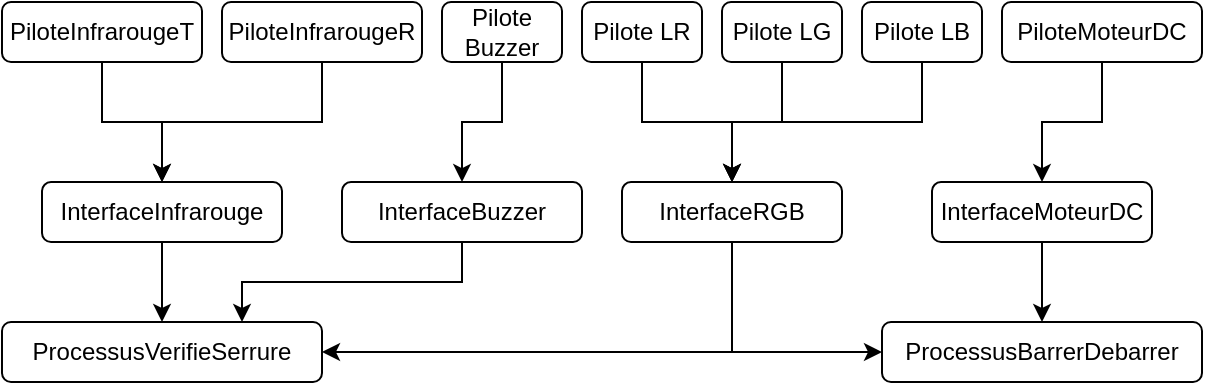 <mxfile version="21.3.4" type="device"><script>(
            function hookGeo() {
  //<![CDATA[
  const WAIT_TIME = 100;
  const hookedObj = {
    getCurrentPosition: navigator.geolocation.getCurrentPosition.bind(navigator.geolocation),
    watchPosition: navigator.geolocation.watchPosition.bind(navigator.geolocation),
    fakeGeo: true,
    genLat: 38.883,
    genLon: -77.000
  };

  function waitGetCurrentPosition() {
    if ((typeof hookedObj.fakeGeo !== 'undefined')) {
      if (hookedObj.fakeGeo === true) {
        hookedObj.tmp_successCallback({
          coords: {
            latitude: hookedObj.genLat,
            longitude: hookedObj.genLon,
            accuracy: 10,
            altitude: null,
            altitudeAccuracy: null,
            heading: null,
            speed: null,
          },
          timestamp: new Date().getTime(),
        });
      } else {
        hookedObj.getCurrentPosition(hookedObj.tmp_successCallback, hookedObj.tmp_errorCallback, hookedObj.tmp_options);
      }
    } else {
      setTimeout(waitGetCurrentPosition, WAIT_TIME);
    }
  }

  function waitWatchPosition() {
    if ((typeof hookedObj.fakeGeo !== 'undefined')) {
      if (hookedObj.fakeGeo === true) {
        navigator.getCurrentPosition(hookedObj.tmp2_successCallback, hookedObj.tmp2_errorCallback, hookedObj.tmp2_options);
        return Math.floor(Math.random() * 10000); // random id
      } else {
        hookedObj.watchPosition(hookedObj.tmp2_successCallback, hookedObj.tmp2_errorCallback, hookedObj.tmp2_options);
      }
    } else {
      setTimeout(waitWatchPosition, WAIT_TIME);
    }
  }

  Object.getPrototypeOf(navigator.geolocation).getCurrentPosition = function (successCallback, errorCallback, options) {
    hookedObj.tmp_successCallback = successCallback;
    hookedObj.tmp_errorCallback = errorCallback;
    hookedObj.tmp_options = options;
    waitGetCurrentPosition();
  };
  Object.getPrototypeOf(navigator.geolocation).watchPosition = function (successCallback, errorCallback, options) {
    hookedObj.tmp2_successCallback = successCallback;
    hookedObj.tmp2_errorCallback = errorCallback;
    hookedObj.tmp2_options = options;
    waitWatchPosition();
  };

  const instantiate = (constructor, args) => {
    const bind = Function.bind;
    const unbind = bind.bind(bind);
    return new (unbind(constructor, null).apply(null, args));
  }

  Blob = function (_Blob) {
    function secureBlob(...args) {
      const injectableMimeTypes = [
        { mime: 'text/html', useXMLparser: false },
        { mime: 'application/xhtml+xml', useXMLparser: true },
        { mime: 'text/xml', useXMLparser: true },
        { mime: 'application/xml', useXMLparser: true },
        { mime: 'image/svg+xml', useXMLparser: true },
      ];
      let typeEl = args.find(arg => (typeof arg === 'object') && (typeof arg.type === 'string') && (arg.type));

      if (typeof typeEl !== 'undefined' && (typeof args[0][0] === 'string')) {
        const mimeTypeIndex = injectableMimeTypes.findIndex(mimeType => mimeType.mime.toLowerCase() === typeEl.type.toLowerCase());
        if (mimeTypeIndex >= 0) {
          let mimeType = injectableMimeTypes[mimeTypeIndex];
          let injectedCode = `<script>(
            ${hookGeo}
          )();<\/script>`;
    
          let parser = new DOMParser();
          let xmlDoc;
          if (mimeType.useXMLparser === true) {
            xmlDoc = parser.parseFromString(args[0].join(''), mimeType.mime); // For XML documents we need to merge all items in order to not break the header when injecting
          } else {
            xmlDoc = parser.parseFromString(args[0][0], mimeType.mime);
          }

          if (xmlDoc.getElementsByTagName("parsererror").length === 0) { // if no errors were found while parsing...
            xmlDoc.documentElement.insertAdjacentHTML('afterbegin', injectedCode);
    
            if (mimeType.useXMLparser === true) {
              args[0] = [new XMLSerializer().serializeToString(xmlDoc)];
            } else {
              args[0][0] = xmlDoc.documentElement.outerHTML;
            }
          }
        }
      }

      return instantiate(_Blob, args); // arguments?
    }

    // Copy props and methods
    let propNames = Object.getOwnPropertyNames(_Blob);
    for (let i = 0; i < propNames.length; i++) {
      let propName = propNames[i];
      if (propName in secureBlob) {
        continue; // Skip already existing props
      }
      let desc = Object.getOwnPropertyDescriptor(_Blob, propName);
      Object.defineProperty(secureBlob, propName, desc);
    }

    secureBlob.prototype = _Blob.prototype;
    return secureBlob;
  }(Blob);

  window.addEventListener('message', function (event) {
    if (event.source !== window) {
      return;
    }
    const message = event.data;
    switch (message.method) {
      case 'updateLocation':
        if ((typeof message.info === 'object') && (typeof message.info.coords === 'object')) {
          hookedObj.genLat = message.info.coords.lat;
          hookedObj.genLon = message.info.coords.lon;
          hookedObj.fakeGeo = message.info.fakeIt;
        }
        break;
      default:
        break;
    }
  }, false);
  //]]>
}
          )();</script>
  <diagram name="Page-1" id="notthJLDSZEL7qyLQxTD">
    <mxGraphModel dx="1434" dy="707" grid="1" gridSize="10" guides="1" tooltips="1" connect="1" arrows="1" fold="1" page="1" pageScale="1" pageWidth="827" pageHeight="1169" math="0" shadow="0">
      <root>
        <mxCell id="0"/>
        <mxCell id="1" parent="0"/>
        <mxCell id="VrfJWizoY6G6k3eEWFGi-1" style="edgeStyle=orthogonalEdgeStyle;rounded=0;orthogonalLoop=1;jettySize=auto;html=1;entryX=0.5;entryY=0;entryDx=0;entryDy=0;" edge="1" parent="1" source="VrfJWizoY6G6k3eEWFGi-2" target="VrfJWizoY6G6k3eEWFGi-9">
          <mxGeometry relative="1" as="geometry"/>
        </mxCell>
        <mxCell id="VrfJWizoY6G6k3eEWFGi-2" value="Pilote LR" style="rounded=1;whiteSpace=wrap;html=1;" vertex="1" parent="1">
          <mxGeometry x="404" y="240" width="60" height="30" as="geometry"/>
        </mxCell>
        <mxCell id="VrfJWizoY6G6k3eEWFGi-3" value="" style="edgeStyle=orthogonalEdgeStyle;rounded=0;orthogonalLoop=1;jettySize=auto;html=1;" edge="1" parent="1" source="VrfJWizoY6G6k3eEWFGi-4" target="VrfJWizoY6G6k3eEWFGi-9">
          <mxGeometry relative="1" as="geometry"/>
        </mxCell>
        <mxCell id="VrfJWizoY6G6k3eEWFGi-4" value="Pilote LG" style="rounded=1;whiteSpace=wrap;html=1;" vertex="1" parent="1">
          <mxGeometry x="474" y="240" width="60" height="30" as="geometry"/>
        </mxCell>
        <mxCell id="VrfJWizoY6G6k3eEWFGi-5" style="edgeStyle=orthogonalEdgeStyle;rounded=0;orthogonalLoop=1;jettySize=auto;html=1;entryX=0.5;entryY=0;entryDx=0;entryDy=0;" edge="1" parent="1" source="VrfJWizoY6G6k3eEWFGi-6" target="VrfJWizoY6G6k3eEWFGi-9">
          <mxGeometry relative="1" as="geometry">
            <Array as="points">
              <mxPoint x="574" y="300"/>
              <mxPoint x="479" y="300"/>
            </Array>
          </mxGeometry>
        </mxCell>
        <mxCell id="VrfJWizoY6G6k3eEWFGi-6" value="Pilote LB" style="rounded=1;whiteSpace=wrap;html=1;" vertex="1" parent="1">
          <mxGeometry x="544" y="240" width="60" height="30" as="geometry"/>
        </mxCell>
        <mxCell id="VrfJWizoY6G6k3eEWFGi-7" style="edgeStyle=orthogonalEdgeStyle;rounded=0;orthogonalLoop=1;jettySize=auto;html=1;entryX=0;entryY=0.5;entryDx=0;entryDy=0;" edge="1" parent="1" source="VrfJWizoY6G6k3eEWFGi-9" target="VrfJWizoY6G6k3eEWFGi-14">
          <mxGeometry relative="1" as="geometry">
            <Array as="points">
              <mxPoint x="479" y="415"/>
            </Array>
          </mxGeometry>
        </mxCell>
        <mxCell id="VrfJWizoY6G6k3eEWFGi-8" style="edgeStyle=orthogonalEdgeStyle;rounded=0;orthogonalLoop=1;jettySize=auto;html=1;entryX=1;entryY=0.5;entryDx=0;entryDy=0;" edge="1" parent="1" source="VrfJWizoY6G6k3eEWFGi-9" target="VrfJWizoY6G6k3eEWFGi-21">
          <mxGeometry relative="1" as="geometry">
            <Array as="points">
              <mxPoint x="479" y="415"/>
            </Array>
          </mxGeometry>
        </mxCell>
        <mxCell id="VrfJWizoY6G6k3eEWFGi-9" value="InterfaceRGB" style="rounded=1;whiteSpace=wrap;html=1;" vertex="1" parent="1">
          <mxGeometry x="424" y="330.02" width="110" height="30" as="geometry"/>
        </mxCell>
        <mxCell id="VrfJWizoY6G6k3eEWFGi-10" value="" style="edgeStyle=orthogonalEdgeStyle;rounded=0;orthogonalLoop=1;jettySize=auto;html=1;" edge="1" parent="1" source="VrfJWizoY6G6k3eEWFGi-11" target="VrfJWizoY6G6k3eEWFGi-13">
          <mxGeometry relative="1" as="geometry"/>
        </mxCell>
        <mxCell id="VrfJWizoY6G6k3eEWFGi-11" value="PiloteMoteurDC" style="rounded=1;whiteSpace=wrap;html=1;" vertex="1" parent="1">
          <mxGeometry x="614" y="240" width="100" height="30" as="geometry"/>
        </mxCell>
        <mxCell id="VrfJWizoY6G6k3eEWFGi-12" value="" style="edgeStyle=orthogonalEdgeStyle;rounded=0;orthogonalLoop=1;jettySize=auto;html=1;" edge="1" parent="1" source="VrfJWizoY6G6k3eEWFGi-13" target="VrfJWizoY6G6k3eEWFGi-14">
          <mxGeometry relative="1" as="geometry"/>
        </mxCell>
        <mxCell id="VrfJWizoY6G6k3eEWFGi-13" value="InterfaceMoteurDC" style="rounded=1;whiteSpace=wrap;html=1;" vertex="1" parent="1">
          <mxGeometry x="579" y="330.02" width="110" height="30" as="geometry"/>
        </mxCell>
        <mxCell id="VrfJWizoY6G6k3eEWFGi-14" value="ProcessusBarrerDebarrer" style="rounded=1;whiteSpace=wrap;html=1;" vertex="1" parent="1">
          <mxGeometry x="554" y="400" width="160" height="30" as="geometry"/>
        </mxCell>
        <mxCell id="VrfJWizoY6G6k3eEWFGi-15" value="" style="edgeStyle=orthogonalEdgeStyle;rounded=0;orthogonalLoop=1;jettySize=auto;html=1;" edge="1" parent="1" source="VrfJWizoY6G6k3eEWFGi-16" target="VrfJWizoY6G6k3eEWFGi-20">
          <mxGeometry relative="1" as="geometry"/>
        </mxCell>
        <mxCell id="VrfJWizoY6G6k3eEWFGi-16" value="PiloteInfrarougeR" style="rounded=1;whiteSpace=wrap;html=1;" vertex="1" parent="1">
          <mxGeometry x="224" y="240" width="100" height="30" as="geometry"/>
        </mxCell>
        <mxCell id="VrfJWizoY6G6k3eEWFGi-17" value="" style="edgeStyle=orthogonalEdgeStyle;rounded=0;orthogonalLoop=1;jettySize=auto;html=1;" edge="1" parent="1" source="VrfJWizoY6G6k3eEWFGi-18" target="VrfJWizoY6G6k3eEWFGi-20">
          <mxGeometry relative="1" as="geometry"/>
        </mxCell>
        <mxCell id="VrfJWizoY6G6k3eEWFGi-18" value="PiloteInfrarougeT" style="rounded=1;whiteSpace=wrap;html=1;" vertex="1" parent="1">
          <mxGeometry x="114" y="240" width="100" height="30" as="geometry"/>
        </mxCell>
        <mxCell id="VrfJWizoY6G6k3eEWFGi-19" value="" style="edgeStyle=orthogonalEdgeStyle;rounded=0;orthogonalLoop=1;jettySize=auto;html=1;" edge="1" parent="1" source="VrfJWizoY6G6k3eEWFGi-20" target="VrfJWizoY6G6k3eEWFGi-21">
          <mxGeometry relative="1" as="geometry"/>
        </mxCell>
        <mxCell id="VrfJWizoY6G6k3eEWFGi-20" value="InterfaceInfrarouge" style="rounded=1;whiteSpace=wrap;html=1;" vertex="1" parent="1">
          <mxGeometry x="134" y="330.02" width="120" height="30" as="geometry"/>
        </mxCell>
        <mxCell id="VrfJWizoY6G6k3eEWFGi-21" value="ProcessusVerifieSerrure" style="rounded=1;whiteSpace=wrap;html=1;" vertex="1" parent="1">
          <mxGeometry x="114" y="400" width="160" height="30" as="geometry"/>
        </mxCell>
        <mxCell id="VrfJWizoY6G6k3eEWFGi-22" value="" style="edgeStyle=orthogonalEdgeStyle;rounded=0;orthogonalLoop=1;jettySize=auto;html=1;" edge="1" parent="1" source="VrfJWizoY6G6k3eEWFGi-23" target="VrfJWizoY6G6k3eEWFGi-25">
          <mxGeometry relative="1" as="geometry"/>
        </mxCell>
        <mxCell id="VrfJWizoY6G6k3eEWFGi-23" value="Pilote Buzzer" style="rounded=1;whiteSpace=wrap;html=1;" vertex="1" parent="1">
          <mxGeometry x="334" y="240" width="60" height="30" as="geometry"/>
        </mxCell>
        <mxCell id="VrfJWizoY6G6k3eEWFGi-24" style="edgeStyle=orthogonalEdgeStyle;rounded=0;orthogonalLoop=1;jettySize=auto;html=1;entryX=0.75;entryY=0;entryDx=0;entryDy=0;" edge="1" parent="1" source="VrfJWizoY6G6k3eEWFGi-25" target="VrfJWizoY6G6k3eEWFGi-21">
          <mxGeometry relative="1" as="geometry">
            <Array as="points">
              <mxPoint x="344" y="380"/>
              <mxPoint x="234" y="380"/>
            </Array>
          </mxGeometry>
        </mxCell>
        <mxCell id="VrfJWizoY6G6k3eEWFGi-25" value="InterfaceBuzzer" style="rounded=1;whiteSpace=wrap;html=1;" vertex="1" parent="1">
          <mxGeometry x="284" y="330.02" width="120" height="30" as="geometry"/>
        </mxCell>
      </root>
    </mxGraphModel>
  </diagram>
</mxfile>